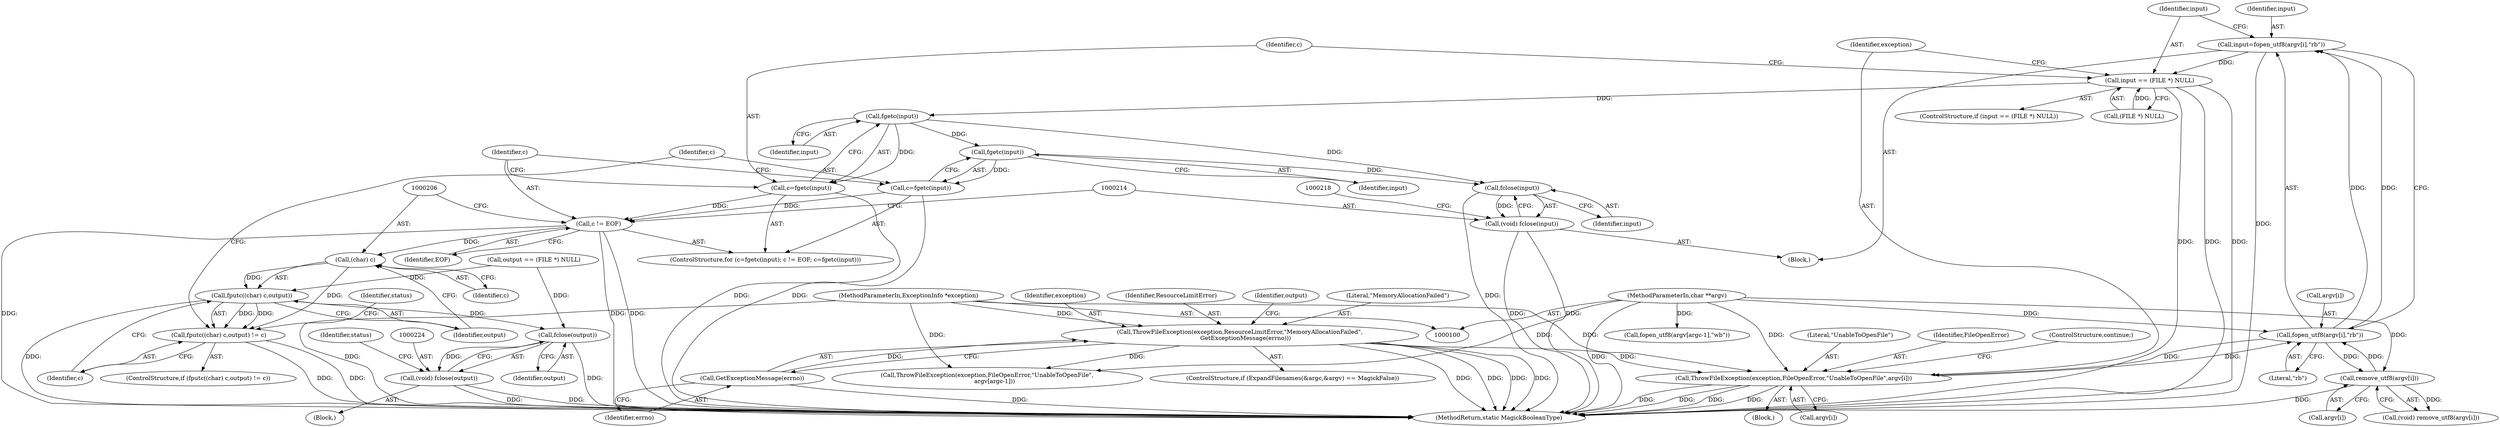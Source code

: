 digraph "0_ImageMagick_933e96f01a8c889c7bf5ffd30020e86a02a046e7@API" {
"1000168" [label="(Call,input=fopen_utf8(argv[i],\"rb\"))"];
"1000170" [label="(Call,fopen_utf8(argv[i],\"rb\"))"];
"1000182" [label="(Call,ThrowFileException(exception,FileOpenError,\"UnableToOpenFile\",argv[i]))"];
"1000118" [label="(Call,ThrowFileException(exception,ResourceLimitError,\"MemoryAllocationFailed\",\n      GetExceptionMessage(errno)))"];
"1000103" [label="(MethodParameterIn,ExceptionInfo *exception)"];
"1000122" [label="(Call,GetExceptionMessage(errno))"];
"1000102" [label="(MethodParameterIn,char **argv)"];
"1000219" [label="(Call,remove_utf8(argv[i]))"];
"1000176" [label="(Call,input == (FILE *) NULL)"];
"1000193" [label="(Call,fgetc(input))"];
"1000191" [label="(Call,c=fgetc(input))"];
"1000195" [label="(Call,c != EOF)"];
"1000205" [label="(Call,(char) c)"];
"1000204" [label="(Call,fputc((char) c,output))"];
"1000203" [label="(Call,fputc((char) c,output) != c)"];
"1000225" [label="(Call,fclose(output))"];
"1000223" [label="(Call,(void) fclose(output))"];
"1000200" [label="(Call,fgetc(input))"];
"1000198" [label="(Call,c=fgetc(input))"];
"1000215" [label="(Call,fclose(input))"];
"1000213" [label="(Call,(void) fclose(input))"];
"1000121" [label="(Literal,\"MemoryAllocationFailed\")"];
"1000193" [label="(Call,fgetc(input))"];
"1000195" [label="(Call,c != EOF)"];
"1000223" [label="(Call,(void) fclose(output))"];
"1000204" [label="(Call,fputc((char) c,output))"];
"1000208" [label="(Identifier,output)"];
"1000104" [label="(Block,)"];
"1000110" [label="(ControlStructure,if (ExpandFilenames(&argc,&argv) == MagickFalse))"];
"1000126" [label="(Call,fopen_utf8(argv[argc-1],\"wb\"))"];
"1000185" [label="(Literal,\"UnableToOpenFile\")"];
"1000228" [label="(Identifier,status)"];
"1000211" [label="(Identifier,status)"];
"1000216" [label="(Identifier,input)"];
"1000225" [label="(Call,fclose(output))"];
"1000183" [label="(Identifier,exception)"];
"1000178" [label="(Call,(FILE *) NULL)"];
"1000201" [label="(Identifier,input)"];
"1000177" [label="(Identifier,input)"];
"1000103" [label="(MethodParameterIn,ExceptionInfo *exception)"];
"1000168" [label="(Call,input=fopen_utf8(argv[i],\"rb\"))"];
"1000140" [label="(Call,ThrowFileException(exception,FileOpenError,\"UnableToOpenFile\",\n        argv[argc-1]))"];
"1000196" [label="(Identifier,c)"];
"1000171" [label="(Call,argv[i])"];
"1000202" [label="(ControlStructure,if (fputc((char) c,output) != c))"];
"1000169" [label="(Identifier,input)"];
"1000219" [label="(Call,remove_utf8(argv[i]))"];
"1000122" [label="(Call,GetExceptionMessage(errno))"];
"1000220" [label="(Call,argv[i])"];
"1000175" [label="(ControlStructure,if (input == (FILE *) NULL))"];
"1000176" [label="(Call,input == (FILE *) NULL)"];
"1000194" [label="(Identifier,input)"];
"1000215" [label="(Call,fclose(input))"];
"1000198" [label="(Call,c=fgetc(input))"];
"1000118" [label="(Call,ThrowFileException(exception,ResourceLimitError,\"MemoryAllocationFailed\",\n      GetExceptionMessage(errno)))"];
"1000199" [label="(Identifier,c)"];
"1000205" [label="(Call,(char) c)"];
"1000190" [label="(ControlStructure,for (c=fgetc(input); c != EOF; c=fgetc(input)))"];
"1000200" [label="(Call,fgetc(input))"];
"1000209" [label="(Identifier,c)"];
"1000102" [label="(MethodParameterIn,char **argv)"];
"1000174" [label="(Literal,\"rb\")"];
"1000181" [label="(Block,)"];
"1000197" [label="(Identifier,EOF)"];
"1000119" [label="(Identifier,exception)"];
"1000184" [label="(Identifier,FileOpenError)"];
"1000120" [label="(Identifier,ResourceLimitError)"];
"1000226" [label="(Identifier,output)"];
"1000229" [label="(MethodReturn,static MagickBooleanType)"];
"1000217" [label="(Call,(void) remove_utf8(argv[i]))"];
"1000213" [label="(Call,(void) fclose(input))"];
"1000182" [label="(Call,ThrowFileException(exception,FileOpenError,\"UnableToOpenFile\",argv[i]))"];
"1000123" [label="(Identifier,errno)"];
"1000203" [label="(Call,fputc((char) c,output) != c)"];
"1000189" [label="(ControlStructure,continue;)"];
"1000125" [label="(Identifier,output)"];
"1000191" [label="(Call,c=fgetc(input))"];
"1000170" [label="(Call,fopen_utf8(argv[i],\"rb\"))"];
"1000186" [label="(Call,argv[i])"];
"1000167" [label="(Block,)"];
"1000192" [label="(Identifier,c)"];
"1000207" [label="(Identifier,c)"];
"1000134" [label="(Call,output == (FILE *) NULL)"];
"1000168" -> "1000167"  [label="AST: "];
"1000168" -> "1000170"  [label="CFG: "];
"1000169" -> "1000168"  [label="AST: "];
"1000170" -> "1000168"  [label="AST: "];
"1000177" -> "1000168"  [label="CFG: "];
"1000168" -> "1000229"  [label="DDG: "];
"1000170" -> "1000168"  [label="DDG: "];
"1000170" -> "1000168"  [label="DDG: "];
"1000168" -> "1000176"  [label="DDG: "];
"1000170" -> "1000174"  [label="CFG: "];
"1000171" -> "1000170"  [label="AST: "];
"1000174" -> "1000170"  [label="AST: "];
"1000182" -> "1000170"  [label="DDG: "];
"1000219" -> "1000170"  [label="DDG: "];
"1000102" -> "1000170"  [label="DDG: "];
"1000170" -> "1000182"  [label="DDG: "];
"1000170" -> "1000219"  [label="DDG: "];
"1000182" -> "1000181"  [label="AST: "];
"1000182" -> "1000186"  [label="CFG: "];
"1000183" -> "1000182"  [label="AST: "];
"1000184" -> "1000182"  [label="AST: "];
"1000185" -> "1000182"  [label="AST: "];
"1000186" -> "1000182"  [label="AST: "];
"1000189" -> "1000182"  [label="CFG: "];
"1000182" -> "1000229"  [label="DDG: "];
"1000182" -> "1000229"  [label="DDG: "];
"1000182" -> "1000229"  [label="DDG: "];
"1000182" -> "1000229"  [label="DDG: "];
"1000118" -> "1000182"  [label="DDG: "];
"1000103" -> "1000182"  [label="DDG: "];
"1000102" -> "1000182"  [label="DDG: "];
"1000118" -> "1000110"  [label="AST: "];
"1000118" -> "1000122"  [label="CFG: "];
"1000119" -> "1000118"  [label="AST: "];
"1000120" -> "1000118"  [label="AST: "];
"1000121" -> "1000118"  [label="AST: "];
"1000122" -> "1000118"  [label="AST: "];
"1000125" -> "1000118"  [label="CFG: "];
"1000118" -> "1000229"  [label="DDG: "];
"1000118" -> "1000229"  [label="DDG: "];
"1000118" -> "1000229"  [label="DDG: "];
"1000118" -> "1000229"  [label="DDG: "];
"1000103" -> "1000118"  [label="DDG: "];
"1000122" -> "1000118"  [label="DDG: "];
"1000118" -> "1000140"  [label="DDG: "];
"1000103" -> "1000100"  [label="AST: "];
"1000103" -> "1000229"  [label="DDG: "];
"1000103" -> "1000140"  [label="DDG: "];
"1000122" -> "1000123"  [label="CFG: "];
"1000123" -> "1000122"  [label="AST: "];
"1000122" -> "1000229"  [label="DDG: "];
"1000102" -> "1000100"  [label="AST: "];
"1000102" -> "1000229"  [label="DDG: "];
"1000102" -> "1000126"  [label="DDG: "];
"1000102" -> "1000140"  [label="DDG: "];
"1000102" -> "1000219"  [label="DDG: "];
"1000219" -> "1000217"  [label="AST: "];
"1000219" -> "1000220"  [label="CFG: "];
"1000220" -> "1000219"  [label="AST: "];
"1000217" -> "1000219"  [label="CFG: "];
"1000219" -> "1000229"  [label="DDG: "];
"1000219" -> "1000217"  [label="DDG: "];
"1000176" -> "1000175"  [label="AST: "];
"1000176" -> "1000178"  [label="CFG: "];
"1000177" -> "1000176"  [label="AST: "];
"1000178" -> "1000176"  [label="AST: "];
"1000183" -> "1000176"  [label="CFG: "];
"1000192" -> "1000176"  [label="CFG: "];
"1000176" -> "1000229"  [label="DDG: "];
"1000176" -> "1000229"  [label="DDG: "];
"1000176" -> "1000229"  [label="DDG: "];
"1000178" -> "1000176"  [label="DDG: "];
"1000176" -> "1000193"  [label="DDG: "];
"1000193" -> "1000191"  [label="AST: "];
"1000193" -> "1000194"  [label="CFG: "];
"1000194" -> "1000193"  [label="AST: "];
"1000191" -> "1000193"  [label="CFG: "];
"1000193" -> "1000191"  [label="DDG: "];
"1000193" -> "1000200"  [label="DDG: "];
"1000193" -> "1000215"  [label="DDG: "];
"1000191" -> "1000190"  [label="AST: "];
"1000192" -> "1000191"  [label="AST: "];
"1000196" -> "1000191"  [label="CFG: "];
"1000191" -> "1000229"  [label="DDG: "];
"1000191" -> "1000195"  [label="DDG: "];
"1000195" -> "1000190"  [label="AST: "];
"1000195" -> "1000197"  [label="CFG: "];
"1000196" -> "1000195"  [label="AST: "];
"1000197" -> "1000195"  [label="AST: "];
"1000206" -> "1000195"  [label="CFG: "];
"1000214" -> "1000195"  [label="CFG: "];
"1000195" -> "1000229"  [label="DDG: "];
"1000195" -> "1000229"  [label="DDG: "];
"1000195" -> "1000229"  [label="DDG: "];
"1000198" -> "1000195"  [label="DDG: "];
"1000195" -> "1000205"  [label="DDG: "];
"1000205" -> "1000204"  [label="AST: "];
"1000205" -> "1000207"  [label="CFG: "];
"1000206" -> "1000205"  [label="AST: "];
"1000207" -> "1000205"  [label="AST: "];
"1000208" -> "1000205"  [label="CFG: "];
"1000205" -> "1000204"  [label="DDG: "];
"1000205" -> "1000203"  [label="DDG: "];
"1000204" -> "1000203"  [label="AST: "];
"1000204" -> "1000208"  [label="CFG: "];
"1000208" -> "1000204"  [label="AST: "];
"1000209" -> "1000204"  [label="CFG: "];
"1000204" -> "1000229"  [label="DDG: "];
"1000204" -> "1000203"  [label="DDG: "];
"1000204" -> "1000203"  [label="DDG: "];
"1000134" -> "1000204"  [label="DDG: "];
"1000204" -> "1000225"  [label="DDG: "];
"1000203" -> "1000202"  [label="AST: "];
"1000203" -> "1000209"  [label="CFG: "];
"1000209" -> "1000203"  [label="AST: "];
"1000211" -> "1000203"  [label="CFG: "];
"1000199" -> "1000203"  [label="CFG: "];
"1000203" -> "1000229"  [label="DDG: "];
"1000203" -> "1000229"  [label="DDG: "];
"1000225" -> "1000223"  [label="AST: "];
"1000225" -> "1000226"  [label="CFG: "];
"1000226" -> "1000225"  [label="AST: "];
"1000223" -> "1000225"  [label="CFG: "];
"1000225" -> "1000229"  [label="DDG: "];
"1000225" -> "1000223"  [label="DDG: "];
"1000134" -> "1000225"  [label="DDG: "];
"1000223" -> "1000104"  [label="AST: "];
"1000224" -> "1000223"  [label="AST: "];
"1000228" -> "1000223"  [label="CFG: "];
"1000223" -> "1000229"  [label="DDG: "];
"1000223" -> "1000229"  [label="DDG: "];
"1000200" -> "1000198"  [label="AST: "];
"1000200" -> "1000201"  [label="CFG: "];
"1000201" -> "1000200"  [label="AST: "];
"1000198" -> "1000200"  [label="CFG: "];
"1000200" -> "1000198"  [label="DDG: "];
"1000200" -> "1000215"  [label="DDG: "];
"1000198" -> "1000190"  [label="AST: "];
"1000199" -> "1000198"  [label="AST: "];
"1000196" -> "1000198"  [label="CFG: "];
"1000198" -> "1000229"  [label="DDG: "];
"1000215" -> "1000213"  [label="AST: "];
"1000215" -> "1000216"  [label="CFG: "];
"1000216" -> "1000215"  [label="AST: "];
"1000213" -> "1000215"  [label="CFG: "];
"1000215" -> "1000229"  [label="DDG: "];
"1000215" -> "1000213"  [label="DDG: "];
"1000213" -> "1000167"  [label="AST: "];
"1000214" -> "1000213"  [label="AST: "];
"1000218" -> "1000213"  [label="CFG: "];
"1000213" -> "1000229"  [label="DDG: "];
"1000213" -> "1000229"  [label="DDG: "];
}
